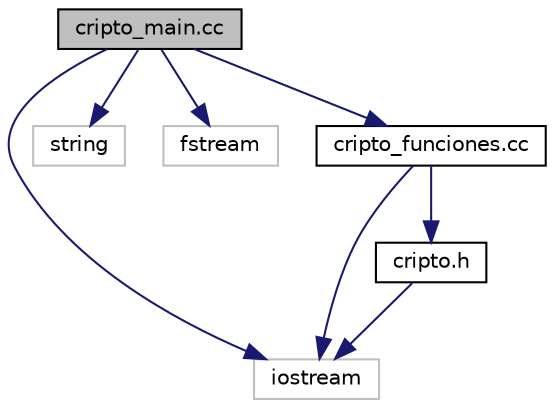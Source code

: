 digraph "cripto_main.cc"
{
  edge [fontname="Helvetica",fontsize="10",labelfontname="Helvetica",labelfontsize="10"];
  node [fontname="Helvetica",fontsize="10",shape=record];
  Node0 [label="cripto_main.cc",height=0.2,width=0.4,color="black", fillcolor="grey75", style="filled", fontcolor="black"];
  Node0 -> Node1 [color="midnightblue",fontsize="10",style="solid"];
  Node1 [label="iostream",height=0.2,width=0.4,color="grey75", fillcolor="white", style="filled"];
  Node0 -> Node2 [color="midnightblue",fontsize="10",style="solid"];
  Node2 [label="string",height=0.2,width=0.4,color="grey75", fillcolor="white", style="filled"];
  Node0 -> Node3 [color="midnightblue",fontsize="10",style="solid"];
  Node3 [label="fstream",height=0.2,width=0.4,color="grey75", fillcolor="white", style="filled"];
  Node0 -> Node4 [color="midnightblue",fontsize="10",style="solid"];
  Node4 [label="cripto_funciones.cc",height=0.2,width=0.4,color="black", fillcolor="white", style="filled",URL="$cripto__funciones_8cc.html",tooltip="En este apartado encontrará las funciones que ponen en marcha el programa, asi como algunos comentari..."];
  Node4 -> Node1 [color="midnightblue",fontsize="10",style="solid"];
  Node4 -> Node5 [color="midnightblue",fontsize="10",style="solid"];
  Node5 [label="cripto.h",height=0.2,width=0.4,color="black", fillcolor="white", style="filled",URL="$cripto_8h.html",tooltip="En este apartado encontrará las declaraciones de las funciones incluidas en el programa. "];
  Node5 -> Node1 [color="midnightblue",fontsize="10",style="solid"];
}
